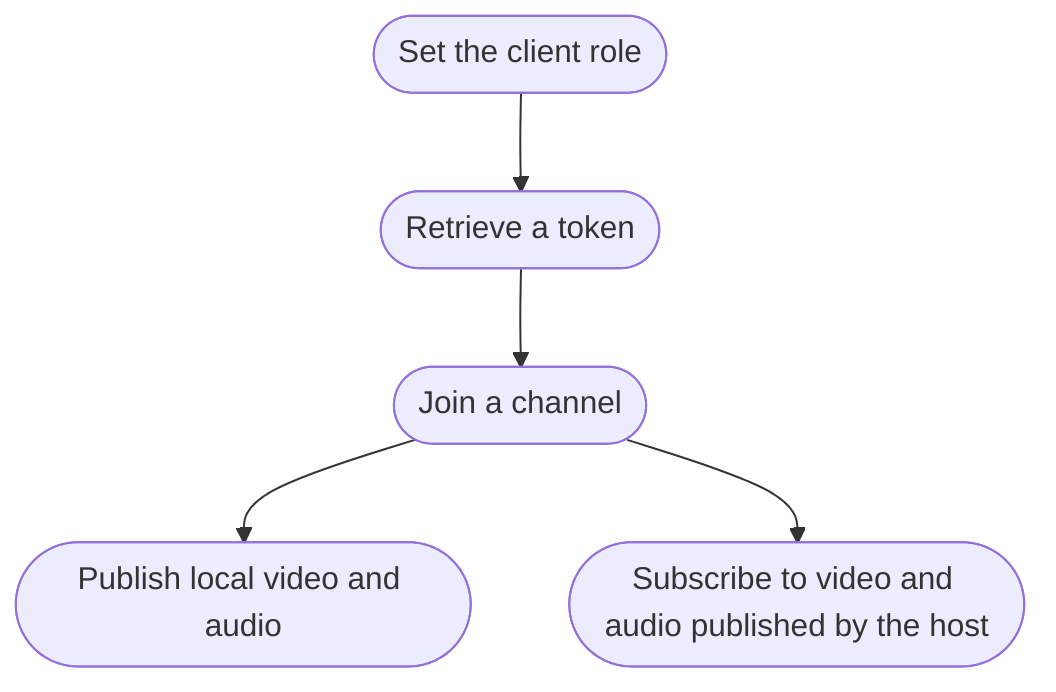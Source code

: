 flowchart TB
    id1(["Set the client role"])
    id2(["Retrieve a token"])
    id3(["Join a channel"])
    id4(["Publish local video and audio"])
    id5(["Subscribe to video and audio published by the host"])
    
    id1 --> id2 --> id3 --> id4 & id5